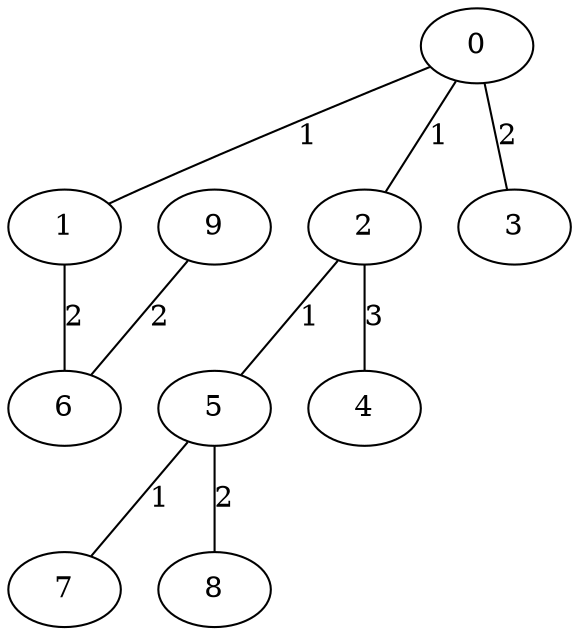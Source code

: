 graph{
0 -- 1[label="1",weight="1"];
0 -- 2[label="1",weight="1"];
0 -- 3[label="2",weight="2"];
1 -- 6[label="2",weight="2"];
2 -- 5[label="1",weight="1"];
2 -- 4[label="3",weight="3"];
5 -- 7[label="1",weight="1"];
5 -- 8[label="2",weight="2"];
9 -- 6[label="2",weight="2"];
}